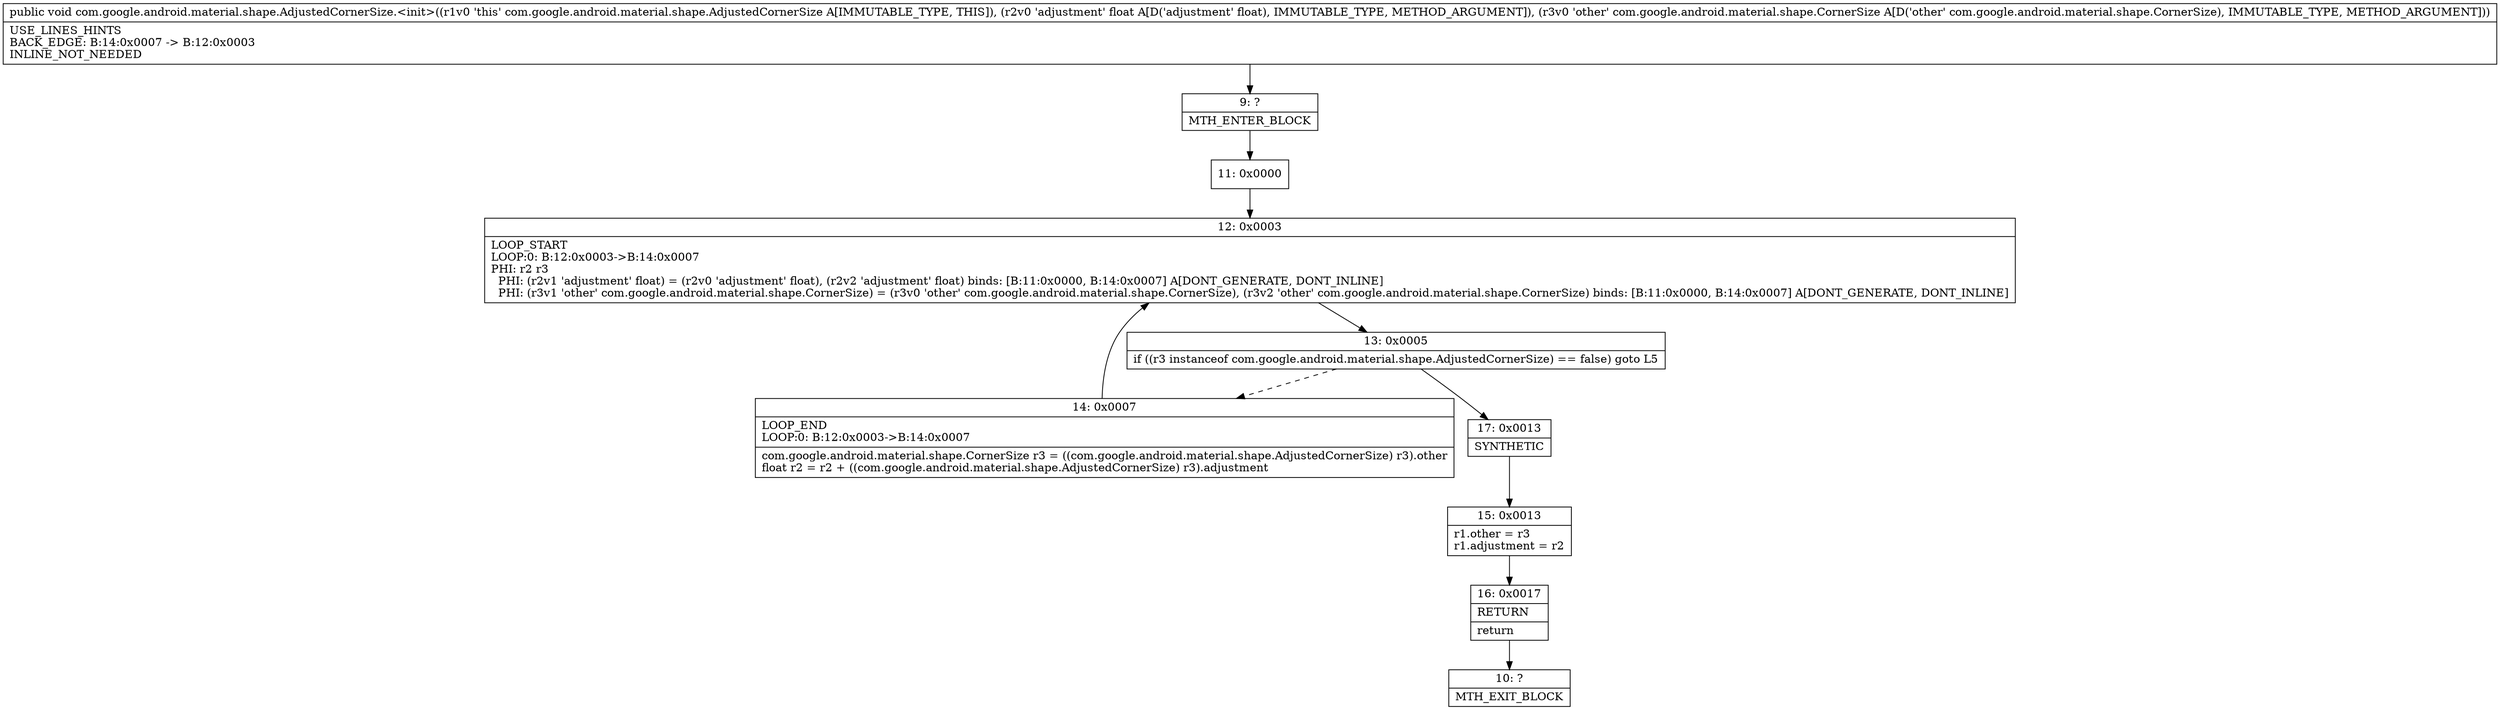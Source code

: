 digraph "CFG forcom.google.android.material.shape.AdjustedCornerSize.\<init\>(FLcom\/google\/android\/material\/shape\/CornerSize;)V" {
Node_9 [shape=record,label="{9\:\ ?|MTH_ENTER_BLOCK\l}"];
Node_11 [shape=record,label="{11\:\ 0x0000}"];
Node_12 [shape=record,label="{12\:\ 0x0003|LOOP_START\lLOOP:0: B:12:0x0003\-\>B:14:0x0007\lPHI: r2 r3 \l  PHI: (r2v1 'adjustment' float) = (r2v0 'adjustment' float), (r2v2 'adjustment' float) binds: [B:11:0x0000, B:14:0x0007] A[DONT_GENERATE, DONT_INLINE]\l  PHI: (r3v1 'other' com.google.android.material.shape.CornerSize) = (r3v0 'other' com.google.android.material.shape.CornerSize), (r3v2 'other' com.google.android.material.shape.CornerSize) binds: [B:11:0x0000, B:14:0x0007] A[DONT_GENERATE, DONT_INLINE]\l}"];
Node_13 [shape=record,label="{13\:\ 0x0005|if ((r3 instanceof com.google.android.material.shape.AdjustedCornerSize) == false) goto L5\l}"];
Node_14 [shape=record,label="{14\:\ 0x0007|LOOP_END\lLOOP:0: B:12:0x0003\-\>B:14:0x0007\l|com.google.android.material.shape.CornerSize r3 = ((com.google.android.material.shape.AdjustedCornerSize) r3).other\lfloat r2 = r2 + ((com.google.android.material.shape.AdjustedCornerSize) r3).adjustment\l}"];
Node_17 [shape=record,label="{17\:\ 0x0013|SYNTHETIC\l}"];
Node_15 [shape=record,label="{15\:\ 0x0013|r1.other = r3\lr1.adjustment = r2\l}"];
Node_16 [shape=record,label="{16\:\ 0x0017|RETURN\l|return\l}"];
Node_10 [shape=record,label="{10\:\ ?|MTH_EXIT_BLOCK\l}"];
MethodNode[shape=record,label="{public void com.google.android.material.shape.AdjustedCornerSize.\<init\>((r1v0 'this' com.google.android.material.shape.AdjustedCornerSize A[IMMUTABLE_TYPE, THIS]), (r2v0 'adjustment' float A[D('adjustment' float), IMMUTABLE_TYPE, METHOD_ARGUMENT]), (r3v0 'other' com.google.android.material.shape.CornerSize A[D('other' com.google.android.material.shape.CornerSize), IMMUTABLE_TYPE, METHOD_ARGUMENT]))  | USE_LINES_HINTS\lBACK_EDGE: B:14:0x0007 \-\> B:12:0x0003\lINLINE_NOT_NEEDED\l}"];
MethodNode -> Node_9;Node_9 -> Node_11;
Node_11 -> Node_12;
Node_12 -> Node_13;
Node_13 -> Node_14[style=dashed];
Node_13 -> Node_17;
Node_14 -> Node_12;
Node_17 -> Node_15;
Node_15 -> Node_16;
Node_16 -> Node_10;
}

